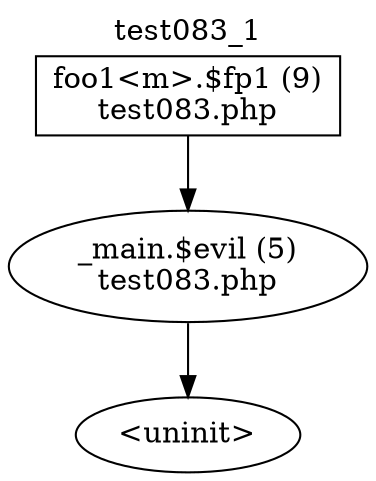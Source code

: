 digraph cfg {
  label="test083_1";
  labelloc=t;
  n1 [shape=box, label="foo1<m>.$fp1 (9)\ntest083.php"];
  n2 [shape=ellipse, label="_main.$evil (5)\ntest083.php"];
  n3 [shape=ellipse, label="<uninit>"];
  n1 -> n2;
  n2 -> n3;
}
